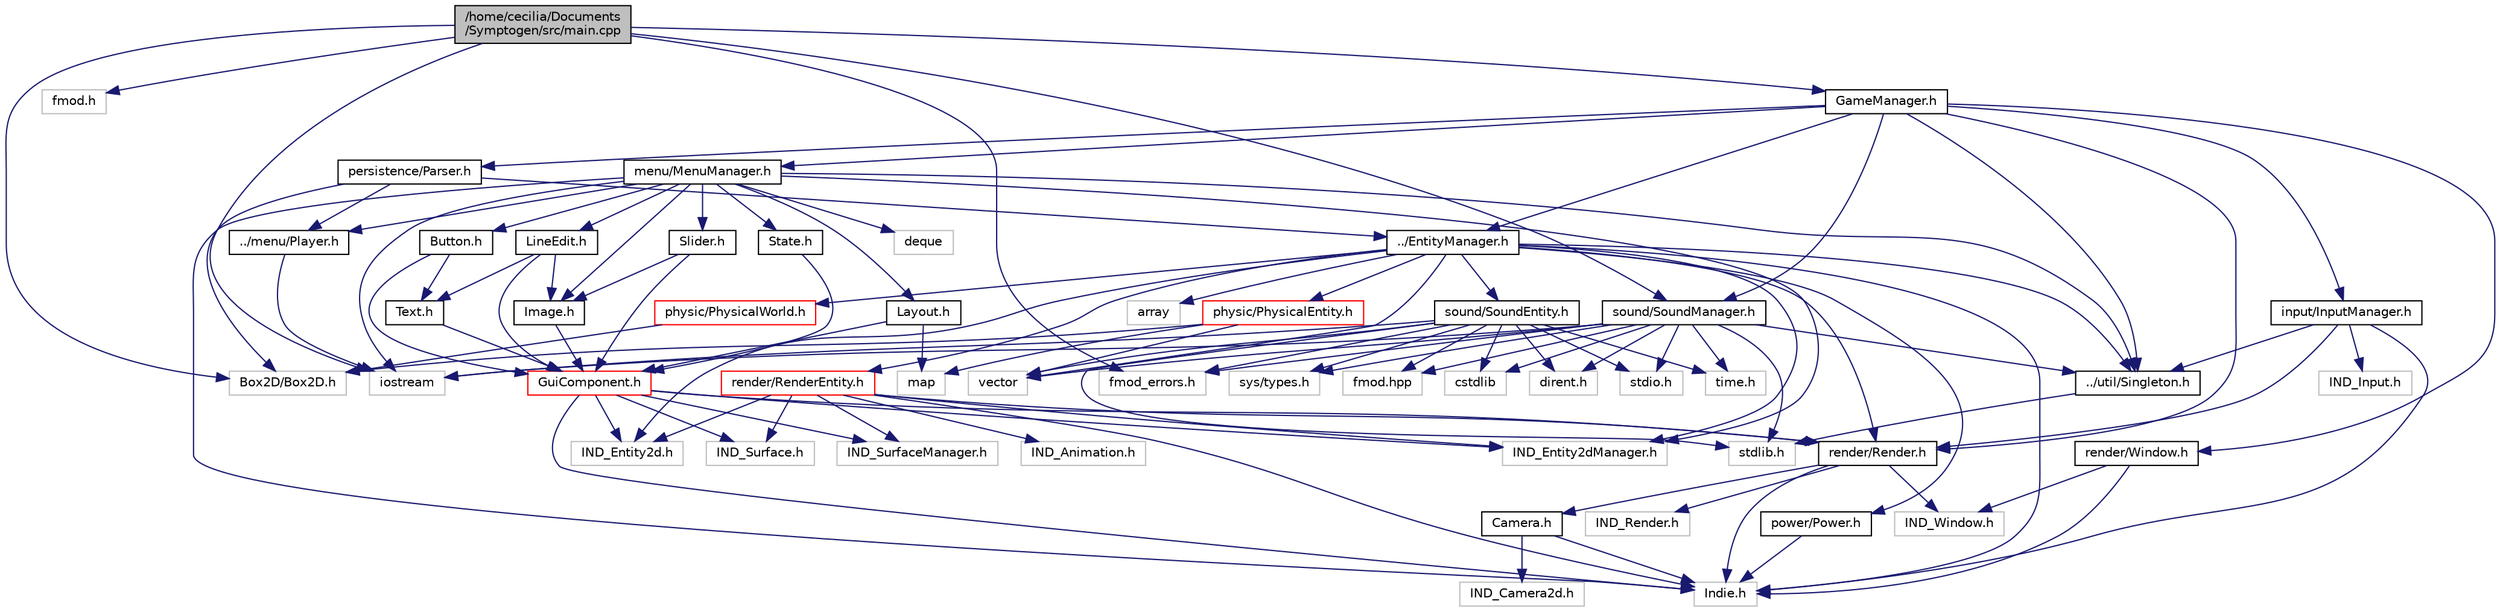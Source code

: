 digraph "/home/cecilia/Documents/Symptogen/src/main.cpp"
{
  edge [fontname="Helvetica",fontsize="10",labelfontname="Helvetica",labelfontsize="10"];
  node [fontname="Helvetica",fontsize="10",shape=record];
  Node1 [label="/home/cecilia/Documents\l/Symptogen/src/main.cpp",height=0.2,width=0.4,color="black", fillcolor="grey75", style="filled" fontcolor="black"];
  Node1 -> Node2 [color="midnightblue",fontsize="10",style="solid"];
  Node2 [label="iostream",height=0.2,width=0.4,color="grey75", fillcolor="white", style="filled"];
  Node1 -> Node3 [color="midnightblue",fontsize="10",style="solid"];
  Node3 [label="fmod.h",height=0.2,width=0.4,color="grey75", fillcolor="white", style="filled"];
  Node1 -> Node4 [color="midnightblue",fontsize="10",style="solid"];
  Node4 [label="fmod_errors.h",height=0.2,width=0.4,color="grey75", fillcolor="white", style="filled"];
  Node1 -> Node5 [color="midnightblue",fontsize="10",style="solid"];
  Node5 [label="Box2D/Box2D.h",height=0.2,width=0.4,color="grey75", fillcolor="white", style="filled"];
  Node1 -> Node6 [color="midnightblue",fontsize="10",style="solid"];
  Node6 [label="GameManager.h",height=0.2,width=0.4,color="black", fillcolor="white", style="filled",URL="$_game_manager_8h.html"];
  Node6 -> Node7 [color="midnightblue",fontsize="10",style="solid"];
  Node7 [label="render/Window.h",height=0.2,width=0.4,color="black", fillcolor="white", style="filled",URL="$_window_8h.html"];
  Node7 -> Node8 [color="midnightblue",fontsize="10",style="solid"];
  Node8 [label="Indie.h",height=0.2,width=0.4,color="grey75", fillcolor="white", style="filled"];
  Node7 -> Node9 [color="midnightblue",fontsize="10",style="solid"];
  Node9 [label="IND_Window.h",height=0.2,width=0.4,color="grey75", fillcolor="white", style="filled"];
  Node6 -> Node10 [color="midnightblue",fontsize="10",style="solid"];
  Node10 [label="render/Render.h",height=0.2,width=0.4,color="black", fillcolor="white", style="filled",URL="$_render_8h.html"];
  Node10 -> Node8 [color="midnightblue",fontsize="10",style="solid"];
  Node10 -> Node11 [color="midnightblue",fontsize="10",style="solid"];
  Node11 [label="IND_Render.h",height=0.2,width=0.4,color="grey75", fillcolor="white", style="filled"];
  Node10 -> Node9 [color="midnightblue",fontsize="10",style="solid"];
  Node10 -> Node12 [color="midnightblue",fontsize="10",style="solid"];
  Node12 [label="Camera.h",height=0.2,width=0.4,color="black", fillcolor="white", style="filled",URL="$_camera_8h.html"];
  Node12 -> Node8 [color="midnightblue",fontsize="10",style="solid"];
  Node12 -> Node13 [color="midnightblue",fontsize="10",style="solid"];
  Node13 [label="IND_Camera2d.h",height=0.2,width=0.4,color="grey75", fillcolor="white", style="filled"];
  Node6 -> Node14 [color="midnightblue",fontsize="10",style="solid"];
  Node14 [label="input/InputManager.h",height=0.2,width=0.4,color="black", fillcolor="white", style="filled",URL="$_input_manager_8h.html"];
  Node14 -> Node8 [color="midnightblue",fontsize="10",style="solid"];
  Node14 -> Node15 [color="midnightblue",fontsize="10",style="solid"];
  Node15 [label="IND_Input.h",height=0.2,width=0.4,color="grey75", fillcolor="white", style="filled"];
  Node14 -> Node16 [color="midnightblue",fontsize="10",style="solid"];
  Node16 [label="../util/Singleton.h",height=0.2,width=0.4,color="black", fillcolor="white", style="filled",URL="$_singleton_8h.html"];
  Node16 -> Node17 [color="midnightblue",fontsize="10",style="solid"];
  Node17 [label="stdlib.h",height=0.2,width=0.4,color="grey75", fillcolor="white", style="filled"];
  Node14 -> Node10 [color="midnightblue",fontsize="10",style="solid"];
  Node6 -> Node18 [color="midnightblue",fontsize="10",style="solid"];
  Node18 [label="sound/SoundManager.h",height=0.2,width=0.4,color="black", fillcolor="white", style="filled",URL="$_sound_manager_8h.html"];
  Node18 -> Node19 [color="midnightblue",fontsize="10",style="solid"];
  Node19 [label="fmod.hpp",height=0.2,width=0.4,color="grey75", fillcolor="white", style="filled"];
  Node18 -> Node4 [color="midnightblue",fontsize="10",style="solid"];
  Node18 -> Node2 [color="midnightblue",fontsize="10",style="solid"];
  Node18 -> Node20 [color="midnightblue",fontsize="10",style="solid"];
  Node20 [label="cstdlib",height=0.2,width=0.4,color="grey75", fillcolor="white", style="filled"];
  Node18 -> Node21 [color="midnightblue",fontsize="10",style="solid"];
  Node21 [label="vector",height=0.2,width=0.4,color="grey75", fillcolor="white", style="filled"];
  Node18 -> Node22 [color="midnightblue",fontsize="10",style="solid"];
  Node22 [label="time.h",height=0.2,width=0.4,color="grey75", fillcolor="white", style="filled"];
  Node18 -> Node23 [color="midnightblue",fontsize="10",style="solid"];
  Node23 [label="sys/types.h",height=0.2,width=0.4,color="grey75", fillcolor="white", style="filled"];
  Node18 -> Node24 [color="midnightblue",fontsize="10",style="solid"];
  Node24 [label="stdio.h",height=0.2,width=0.4,color="grey75", fillcolor="white", style="filled"];
  Node18 -> Node17 [color="midnightblue",fontsize="10",style="solid"];
  Node18 -> Node25 [color="midnightblue",fontsize="10",style="solid"];
  Node25 [label="dirent.h",height=0.2,width=0.4,color="grey75", fillcolor="white", style="filled"];
  Node18 -> Node16 [color="midnightblue",fontsize="10",style="solid"];
  Node6 -> Node26 [color="midnightblue",fontsize="10",style="solid"];
  Node26 [label="persistence/Parser.h",height=0.2,width=0.4,color="black", fillcolor="white", style="filled",URL="$_parser_8h.html"];
  Node26 -> Node5 [color="midnightblue",fontsize="10",style="solid"];
  Node26 -> Node27 [color="midnightblue",fontsize="10",style="solid"];
  Node27 [label="../menu/Player.h",height=0.2,width=0.4,color="black", fillcolor="white", style="filled",URL="$_player_8h.html"];
  Node27 -> Node2 [color="midnightblue",fontsize="10",style="solid"];
  Node26 -> Node28 [color="midnightblue",fontsize="10",style="solid"];
  Node28 [label="../EntityManager.h",height=0.2,width=0.4,color="black", fillcolor="white", style="filled",URL="$_entity_manager_8h.html"];
  Node28 -> Node21 [color="midnightblue",fontsize="10",style="solid"];
  Node28 -> Node29 [color="midnightblue",fontsize="10",style="solid"];
  Node29 [label="array",height=0.2,width=0.4,color="grey75", fillcolor="white", style="filled"];
  Node28 -> Node8 [color="midnightblue",fontsize="10",style="solid"];
  Node28 -> Node30 [color="midnightblue",fontsize="10",style="solid"];
  Node30 [label="IND_Entity2d.h",height=0.2,width=0.4,color="grey75", fillcolor="white", style="filled"];
  Node28 -> Node31 [color="midnightblue",fontsize="10",style="solid"];
  Node31 [label="IND_Entity2dManager.h",height=0.2,width=0.4,color="grey75", fillcolor="white", style="filled"];
  Node28 -> Node16 [color="midnightblue",fontsize="10",style="solid"];
  Node28 -> Node10 [color="midnightblue",fontsize="10",style="solid"];
  Node28 -> Node32 [color="midnightblue",fontsize="10",style="solid"];
  Node32 [label="render/RenderEntity.h",height=0.2,width=0.4,color="red", fillcolor="white", style="filled",URL="$_render_entity_8h.html"];
  Node32 -> Node8 [color="midnightblue",fontsize="10",style="solid"];
  Node32 -> Node30 [color="midnightblue",fontsize="10",style="solid"];
  Node32 -> Node31 [color="midnightblue",fontsize="10",style="solid"];
  Node32 -> Node33 [color="midnightblue",fontsize="10",style="solid"];
  Node33 [label="IND_Surface.h",height=0.2,width=0.4,color="grey75", fillcolor="white", style="filled"];
  Node32 -> Node34 [color="midnightblue",fontsize="10",style="solid"];
  Node34 [label="IND_SurfaceManager.h",height=0.2,width=0.4,color="grey75", fillcolor="white", style="filled"];
  Node32 -> Node35 [color="midnightblue",fontsize="10",style="solid"];
  Node35 [label="IND_Animation.h",height=0.2,width=0.4,color="grey75", fillcolor="white", style="filled"];
  Node32 -> Node10 [color="midnightblue",fontsize="10",style="solid"];
  Node28 -> Node36 [color="midnightblue",fontsize="10",style="solid"];
  Node36 [label="physic/PhysicalEntity.h",height=0.2,width=0.4,color="red", fillcolor="white", style="filled",URL="$_physical_entity_8h.html"];
  Node36 -> Node5 [color="midnightblue",fontsize="10",style="solid"];
  Node36 -> Node37 [color="midnightblue",fontsize="10",style="solid"];
  Node37 [label="map",height=0.2,width=0.4,color="grey75", fillcolor="white", style="filled"];
  Node36 -> Node21 [color="midnightblue",fontsize="10",style="solid"];
  Node28 -> Node38 [color="midnightblue",fontsize="10",style="solid"];
  Node38 [label="physic/PhysicalWorld.h",height=0.2,width=0.4,color="red", fillcolor="white", style="filled",URL="$_physical_world_8h.html"];
  Node38 -> Node5 [color="midnightblue",fontsize="10",style="solid"];
  Node28 -> Node39 [color="midnightblue",fontsize="10",style="solid"];
  Node39 [label="sound/SoundEntity.h",height=0.2,width=0.4,color="black", fillcolor="white", style="filled",URL="$_sound_entity_8h.html"];
  Node39 -> Node19 [color="midnightblue",fontsize="10",style="solid"];
  Node39 -> Node4 [color="midnightblue",fontsize="10",style="solid"];
  Node39 -> Node2 [color="midnightblue",fontsize="10",style="solid"];
  Node39 -> Node20 [color="midnightblue",fontsize="10",style="solid"];
  Node39 -> Node21 [color="midnightblue",fontsize="10",style="solid"];
  Node39 -> Node22 [color="midnightblue",fontsize="10",style="solid"];
  Node39 -> Node23 [color="midnightblue",fontsize="10",style="solid"];
  Node39 -> Node24 [color="midnightblue",fontsize="10",style="solid"];
  Node39 -> Node17 [color="midnightblue",fontsize="10",style="solid"];
  Node39 -> Node25 [color="midnightblue",fontsize="10",style="solid"];
  Node28 -> Node40 [color="midnightblue",fontsize="10",style="solid"];
  Node40 [label="power/Power.h",height=0.2,width=0.4,color="black", fillcolor="white", style="filled",URL="$_power_8h.html"];
  Node40 -> Node8 [color="midnightblue",fontsize="10",style="solid"];
  Node6 -> Node41 [color="midnightblue",fontsize="10",style="solid"];
  Node41 [label="menu/MenuManager.h",height=0.2,width=0.4,color="black", fillcolor="white", style="filled",URL="$_menu_manager_8h.html"];
  Node41 -> Node2 [color="midnightblue",fontsize="10",style="solid"];
  Node41 -> Node42 [color="midnightblue",fontsize="10",style="solid"];
  Node42 [label="deque",height=0.2,width=0.4,color="grey75", fillcolor="white", style="filled"];
  Node41 -> Node8 [color="midnightblue",fontsize="10",style="solid"];
  Node41 -> Node31 [color="midnightblue",fontsize="10",style="solid"];
  Node41 -> Node16 [color="midnightblue",fontsize="10",style="solid"];
  Node41 -> Node27 [color="midnightblue",fontsize="10",style="solid"];
  Node41 -> Node43 [color="midnightblue",fontsize="10",style="solid"];
  Node43 [label="State.h",height=0.2,width=0.4,color="black", fillcolor="white", style="filled",URL="$_state_8h.html"];
  Node43 -> Node44 [color="midnightblue",fontsize="10",style="solid"];
  Node44 [label="GuiComponent.h",height=0.2,width=0.4,color="red", fillcolor="white", style="filled",URL="$_gui_component_8h.html"];
  Node44 -> Node8 [color="midnightblue",fontsize="10",style="solid"];
  Node44 -> Node30 [color="midnightblue",fontsize="10",style="solid"];
  Node44 -> Node31 [color="midnightblue",fontsize="10",style="solid"];
  Node44 -> Node33 [color="midnightblue",fontsize="10",style="solid"];
  Node44 -> Node34 [color="midnightblue",fontsize="10",style="solid"];
  Node44 -> Node10 [color="midnightblue",fontsize="10",style="solid"];
  Node41 -> Node45 [color="midnightblue",fontsize="10",style="solid"];
  Node45 [label="Layout.h",height=0.2,width=0.4,color="black", fillcolor="white", style="filled",URL="$_layout_8h.html"];
  Node45 -> Node44 [color="midnightblue",fontsize="10",style="solid"];
  Node45 -> Node37 [color="midnightblue",fontsize="10",style="solid"];
  Node41 -> Node46 [color="midnightblue",fontsize="10",style="solid"];
  Node46 [label="Button.h",height=0.2,width=0.4,color="black", fillcolor="white", style="filled",URL="$_button_8h.html"];
  Node46 -> Node44 [color="midnightblue",fontsize="10",style="solid"];
  Node46 -> Node47 [color="midnightblue",fontsize="10",style="solid"];
  Node47 [label="Text.h",height=0.2,width=0.4,color="black", fillcolor="white", style="filled",URL="$_text_8h.html"];
  Node47 -> Node44 [color="midnightblue",fontsize="10",style="solid"];
  Node41 -> Node48 [color="midnightblue",fontsize="10",style="solid"];
  Node48 [label="Image.h",height=0.2,width=0.4,color="black", fillcolor="white", style="filled",URL="$_image_8h.html"];
  Node48 -> Node44 [color="midnightblue",fontsize="10",style="solid"];
  Node41 -> Node49 [color="midnightblue",fontsize="10",style="solid"];
  Node49 [label="LineEdit.h",height=0.2,width=0.4,color="black", fillcolor="white", style="filled",URL="$_line_edit_8h.html"];
  Node49 -> Node44 [color="midnightblue",fontsize="10",style="solid"];
  Node49 -> Node48 [color="midnightblue",fontsize="10",style="solid"];
  Node49 -> Node47 [color="midnightblue",fontsize="10",style="solid"];
  Node41 -> Node50 [color="midnightblue",fontsize="10",style="solid"];
  Node50 [label="Slider.h",height=0.2,width=0.4,color="black", fillcolor="white", style="filled",URL="$_slider_8h.html"];
  Node50 -> Node44 [color="midnightblue",fontsize="10",style="solid"];
  Node50 -> Node48 [color="midnightblue",fontsize="10",style="solid"];
  Node6 -> Node28 [color="midnightblue",fontsize="10",style="solid"];
  Node6 -> Node16 [color="midnightblue",fontsize="10",style="solid"];
  Node1 -> Node18 [color="midnightblue",fontsize="10",style="solid"];
}
